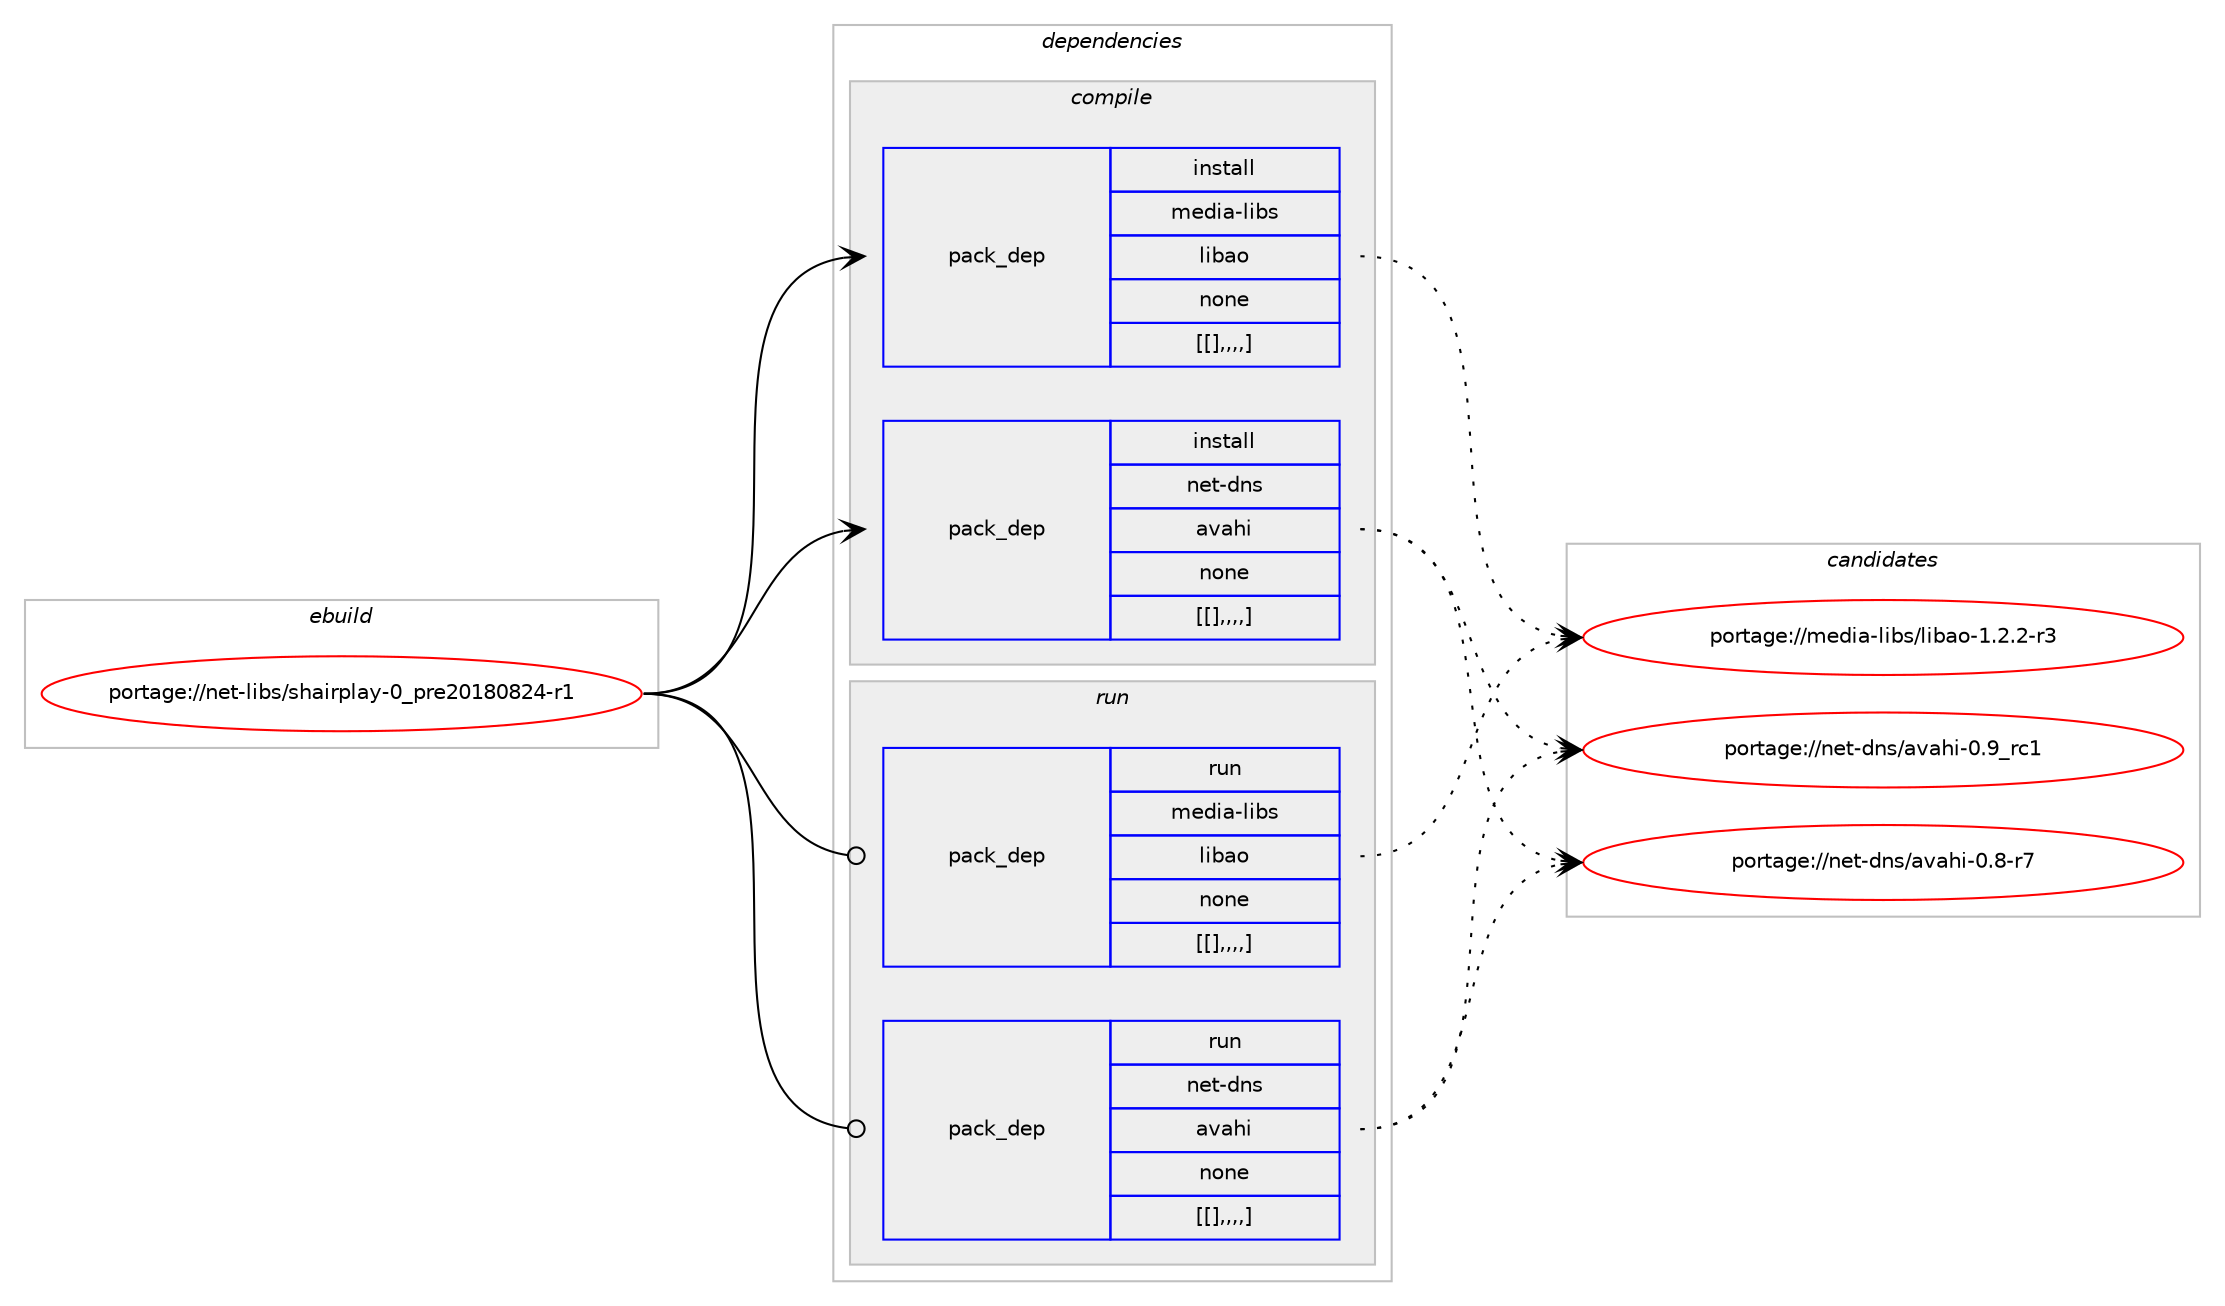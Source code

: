 digraph prolog {

# *************
# Graph options
# *************

newrank=true;
concentrate=true;
compound=true;
graph [rankdir=LR,fontname=Helvetica,fontsize=10,ranksep=1.5];#, ranksep=2.5, nodesep=0.2];
edge  [arrowhead=vee];
node  [fontname=Helvetica,fontsize=10];

# **********
# The ebuild
# **********

subgraph cluster_leftcol {
color=gray;
label=<<i>ebuild</i>>;
id [label="portage://net-libs/shairplay-0_pre20180824-r1", color=red, width=4, href="../net-libs/shairplay-0_pre20180824-r1.svg"];
}

# ****************
# The dependencies
# ****************

subgraph cluster_midcol {
color=gray;
label=<<i>dependencies</i>>;
subgraph cluster_compile {
fillcolor="#eeeeee";
style=filled;
label=<<i>compile</i>>;
subgraph pack278412 {
dependency380502 [label=<<TABLE BORDER="0" CELLBORDER="1" CELLSPACING="0" CELLPADDING="4" WIDTH="220"><TR><TD ROWSPAN="6" CELLPADDING="30">pack_dep</TD></TR><TR><TD WIDTH="110">install</TD></TR><TR><TD>media-libs</TD></TR><TR><TD>libao</TD></TR><TR><TD>none</TD></TR><TR><TD>[[],,,,]</TD></TR></TABLE>>, shape=none, color=blue];
}
id:e -> dependency380502:w [weight=20,style="solid",arrowhead="vee"];
subgraph pack278413 {
dependency380503 [label=<<TABLE BORDER="0" CELLBORDER="1" CELLSPACING="0" CELLPADDING="4" WIDTH="220"><TR><TD ROWSPAN="6" CELLPADDING="30">pack_dep</TD></TR><TR><TD WIDTH="110">install</TD></TR><TR><TD>net-dns</TD></TR><TR><TD>avahi</TD></TR><TR><TD>none</TD></TR><TR><TD>[[],,,,]</TD></TR></TABLE>>, shape=none, color=blue];
}
id:e -> dependency380503:w [weight=20,style="solid",arrowhead="vee"];
}
subgraph cluster_compileandrun {
fillcolor="#eeeeee";
style=filled;
label=<<i>compile and run</i>>;
}
subgraph cluster_run {
fillcolor="#eeeeee";
style=filled;
label=<<i>run</i>>;
subgraph pack278414 {
dependency380504 [label=<<TABLE BORDER="0" CELLBORDER="1" CELLSPACING="0" CELLPADDING="4" WIDTH="220"><TR><TD ROWSPAN="6" CELLPADDING="30">pack_dep</TD></TR><TR><TD WIDTH="110">run</TD></TR><TR><TD>media-libs</TD></TR><TR><TD>libao</TD></TR><TR><TD>none</TD></TR><TR><TD>[[],,,,]</TD></TR></TABLE>>, shape=none, color=blue];
}
id:e -> dependency380504:w [weight=20,style="solid",arrowhead="odot"];
subgraph pack278415 {
dependency380505 [label=<<TABLE BORDER="0" CELLBORDER="1" CELLSPACING="0" CELLPADDING="4" WIDTH="220"><TR><TD ROWSPAN="6" CELLPADDING="30">pack_dep</TD></TR><TR><TD WIDTH="110">run</TD></TR><TR><TD>net-dns</TD></TR><TR><TD>avahi</TD></TR><TR><TD>none</TD></TR><TR><TD>[[],,,,]</TD></TR></TABLE>>, shape=none, color=blue];
}
id:e -> dependency380505:w [weight=20,style="solid",arrowhead="odot"];
}
}

# **************
# The candidates
# **************

subgraph cluster_choices {
rank=same;
color=gray;
label=<<i>candidates</i>>;

subgraph choice278412 {
color=black;
nodesep=1;
choice1091011001059745108105981154710810598971114549465046504511451 [label="portage://media-libs/libao-1.2.2-r3", color=red, width=4,href="../media-libs/libao-1.2.2-r3.svg"];
dependency380502:e -> choice1091011001059745108105981154710810598971114549465046504511451:w [style=dotted,weight="100"];
}
subgraph choice278413 {
color=black;
nodesep=1;
choice1101011164510011011547971189710410545484657951149949 [label="portage://net-dns/avahi-0.9_rc1", color=red, width=4,href="../net-dns/avahi-0.9_rc1.svg"];
choice11010111645100110115479711897104105454846564511455 [label="portage://net-dns/avahi-0.8-r7", color=red, width=4,href="../net-dns/avahi-0.8-r7.svg"];
dependency380503:e -> choice1101011164510011011547971189710410545484657951149949:w [style=dotted,weight="100"];
dependency380503:e -> choice11010111645100110115479711897104105454846564511455:w [style=dotted,weight="100"];
}
subgraph choice278414 {
color=black;
nodesep=1;
choice1091011001059745108105981154710810598971114549465046504511451 [label="portage://media-libs/libao-1.2.2-r3", color=red, width=4,href="../media-libs/libao-1.2.2-r3.svg"];
dependency380504:e -> choice1091011001059745108105981154710810598971114549465046504511451:w [style=dotted,weight="100"];
}
subgraph choice278415 {
color=black;
nodesep=1;
choice1101011164510011011547971189710410545484657951149949 [label="portage://net-dns/avahi-0.9_rc1", color=red, width=4,href="../net-dns/avahi-0.9_rc1.svg"];
choice11010111645100110115479711897104105454846564511455 [label="portage://net-dns/avahi-0.8-r7", color=red, width=4,href="../net-dns/avahi-0.8-r7.svg"];
dependency380505:e -> choice1101011164510011011547971189710410545484657951149949:w [style=dotted,weight="100"];
dependency380505:e -> choice11010111645100110115479711897104105454846564511455:w [style=dotted,weight="100"];
}
}

}
